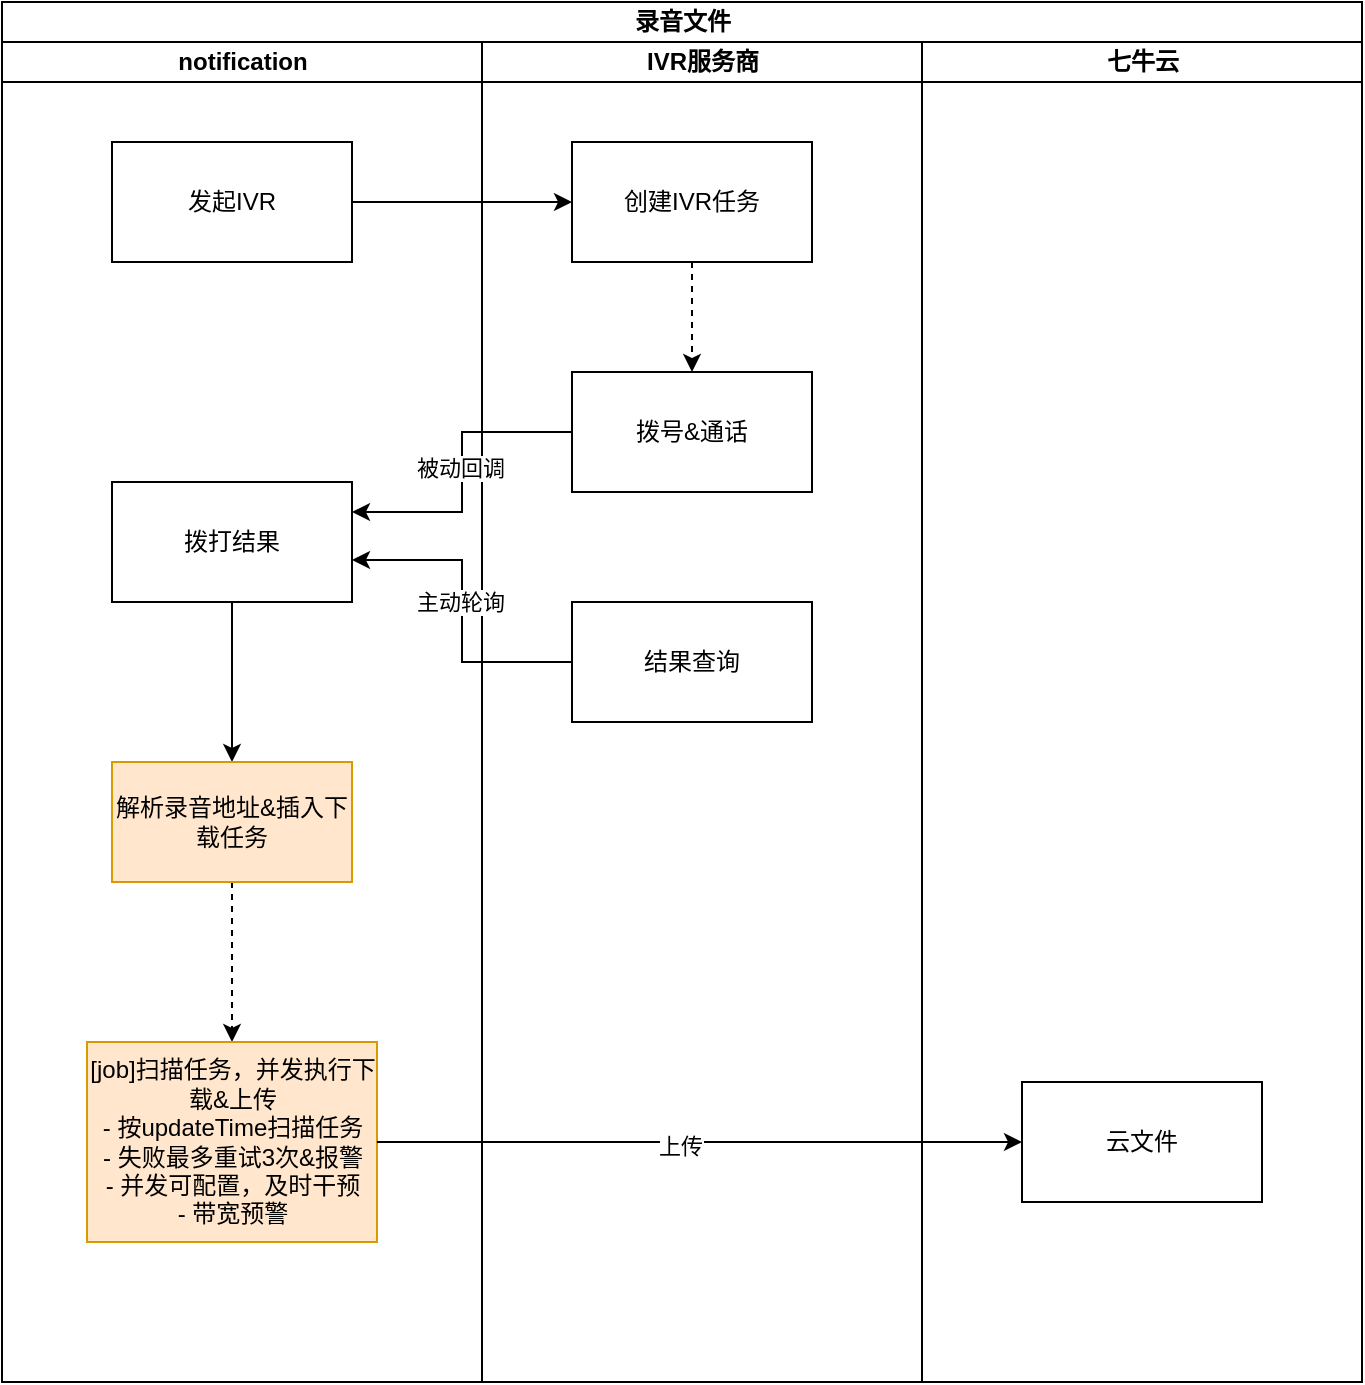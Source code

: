 <mxfile version="24.4.13" type="github">
  <diagram name="第 1 页" id="ruObpeMu40LA795dVUHB">
    <mxGraphModel dx="1434" dy="786" grid="1" gridSize="10" guides="1" tooltips="1" connect="1" arrows="1" fold="1" page="1" pageScale="1" pageWidth="827" pageHeight="1169" math="0" shadow="0">
      <root>
        <mxCell id="0" />
        <mxCell id="1" parent="0" />
        <mxCell id="W8vYtDV4f-9OD0nS3D89-1" value="录音文件" style="swimlane;childLayout=stackLayout;resizeParent=1;resizeParentMax=0;startSize=20;html=1;" vertex="1" parent="1">
          <mxGeometry x="40" y="40" width="680" height="690" as="geometry" />
        </mxCell>
        <mxCell id="W8vYtDV4f-9OD0nS3D89-2" value="notification" style="swimlane;startSize=20;html=1;" vertex="1" parent="W8vYtDV4f-9OD0nS3D89-1">
          <mxGeometry y="20" width="240" height="670" as="geometry" />
        </mxCell>
        <mxCell id="W8vYtDV4f-9OD0nS3D89-6" value="发起IVR" style="rounded=0;whiteSpace=wrap;html=1;" vertex="1" parent="W8vYtDV4f-9OD0nS3D89-2">
          <mxGeometry x="55" y="50" width="120" height="60" as="geometry" />
        </mxCell>
        <mxCell id="W8vYtDV4f-9OD0nS3D89-18" value="" style="edgeStyle=orthogonalEdgeStyle;rounded=0;orthogonalLoop=1;jettySize=auto;html=1;" edge="1" parent="W8vYtDV4f-9OD0nS3D89-2" source="W8vYtDV4f-9OD0nS3D89-11" target="W8vYtDV4f-9OD0nS3D89-17">
          <mxGeometry relative="1" as="geometry" />
        </mxCell>
        <mxCell id="W8vYtDV4f-9OD0nS3D89-11" value="拨打结果" style="rounded=0;whiteSpace=wrap;html=1;" vertex="1" parent="W8vYtDV4f-9OD0nS3D89-2">
          <mxGeometry x="55" y="220" width="120" height="60" as="geometry" />
        </mxCell>
        <mxCell id="W8vYtDV4f-9OD0nS3D89-20" value="" style="edgeStyle=orthogonalEdgeStyle;rounded=0;orthogonalLoop=1;jettySize=auto;html=1;dashed=1;" edge="1" parent="W8vYtDV4f-9OD0nS3D89-2" source="W8vYtDV4f-9OD0nS3D89-17" target="W8vYtDV4f-9OD0nS3D89-19">
          <mxGeometry relative="1" as="geometry" />
        </mxCell>
        <mxCell id="W8vYtDV4f-9OD0nS3D89-17" value="解析录音地址&amp;amp;插入下载任务" style="rounded=0;whiteSpace=wrap;html=1;fillColor=#ffe6cc;strokeColor=#d79b00;" vertex="1" parent="W8vYtDV4f-9OD0nS3D89-2">
          <mxGeometry x="55" y="360" width="120" height="60" as="geometry" />
        </mxCell>
        <mxCell id="W8vYtDV4f-9OD0nS3D89-19" value="[job]扫描任务，并发执行下载&amp;amp;上传&lt;div&gt;- 按updateTime扫描任务&lt;/div&gt;&lt;div&gt;- 失败最多重试3次&amp;amp;报警&lt;/div&gt;&lt;div&gt;- 并发可配置，及时干预&lt;/div&gt;&lt;div&gt;- 带宽预警&lt;/div&gt;" style="rounded=0;whiteSpace=wrap;html=1;fillColor=#ffe6cc;strokeColor=#d79b00;" vertex="1" parent="W8vYtDV4f-9OD0nS3D89-2">
          <mxGeometry x="42.5" y="500" width="145" height="100" as="geometry" />
        </mxCell>
        <mxCell id="W8vYtDV4f-9OD0nS3D89-3" value="IVR服务商" style="swimlane;startSize=20;html=1;" vertex="1" parent="W8vYtDV4f-9OD0nS3D89-1">
          <mxGeometry x="240" y="20" width="220" height="670" as="geometry" />
        </mxCell>
        <mxCell id="W8vYtDV4f-9OD0nS3D89-10" value="" style="edgeStyle=orthogonalEdgeStyle;rounded=0;orthogonalLoop=1;jettySize=auto;html=1;dashed=1;" edge="1" parent="W8vYtDV4f-9OD0nS3D89-3" source="W8vYtDV4f-9OD0nS3D89-7" target="W8vYtDV4f-9OD0nS3D89-9">
          <mxGeometry relative="1" as="geometry" />
        </mxCell>
        <mxCell id="W8vYtDV4f-9OD0nS3D89-7" value="创建IVR任务" style="rounded=0;whiteSpace=wrap;html=1;" vertex="1" parent="W8vYtDV4f-9OD0nS3D89-3">
          <mxGeometry x="45" y="50" width="120" height="60" as="geometry" />
        </mxCell>
        <mxCell id="W8vYtDV4f-9OD0nS3D89-9" value="拨号&amp;amp;通话" style="rounded=0;whiteSpace=wrap;html=1;" vertex="1" parent="W8vYtDV4f-9OD0nS3D89-3">
          <mxGeometry x="45" y="165" width="120" height="60" as="geometry" />
        </mxCell>
        <mxCell id="W8vYtDV4f-9OD0nS3D89-13" value="结果查询" style="rounded=0;whiteSpace=wrap;html=1;" vertex="1" parent="W8vYtDV4f-9OD0nS3D89-3">
          <mxGeometry x="45" y="280" width="120" height="60" as="geometry" />
        </mxCell>
        <mxCell id="W8vYtDV4f-9OD0nS3D89-4" value="七牛云" style="swimlane;startSize=20;html=1;" vertex="1" parent="W8vYtDV4f-9OD0nS3D89-1">
          <mxGeometry x="460" y="20" width="220" height="670" as="geometry" />
        </mxCell>
        <mxCell id="W8vYtDV4f-9OD0nS3D89-26" value="云文件" style="rounded=0;whiteSpace=wrap;html=1;" vertex="1" parent="W8vYtDV4f-9OD0nS3D89-4">
          <mxGeometry x="50" y="520" width="120" height="60" as="geometry" />
        </mxCell>
        <mxCell id="W8vYtDV4f-9OD0nS3D89-8" value="" style="edgeStyle=orthogonalEdgeStyle;rounded=0;orthogonalLoop=1;jettySize=auto;html=1;" edge="1" parent="W8vYtDV4f-9OD0nS3D89-1" source="W8vYtDV4f-9OD0nS3D89-6" target="W8vYtDV4f-9OD0nS3D89-7">
          <mxGeometry relative="1" as="geometry" />
        </mxCell>
        <mxCell id="W8vYtDV4f-9OD0nS3D89-12" value="" style="edgeStyle=orthogonalEdgeStyle;rounded=0;orthogonalLoop=1;jettySize=auto;html=1;entryX=1;entryY=0.25;entryDx=0;entryDy=0;" edge="1" parent="W8vYtDV4f-9OD0nS3D89-1" source="W8vYtDV4f-9OD0nS3D89-9" target="W8vYtDV4f-9OD0nS3D89-11">
          <mxGeometry relative="1" as="geometry" />
        </mxCell>
        <mxCell id="W8vYtDV4f-9OD0nS3D89-15" value="被动回调" style="edgeLabel;html=1;align=center;verticalAlign=middle;resizable=0;points=[];" vertex="1" connectable="0" parent="W8vYtDV4f-9OD0nS3D89-12">
          <mxGeometry x="-0.027" y="-1" relative="1" as="geometry">
            <mxPoint as="offset" />
          </mxGeometry>
        </mxCell>
        <mxCell id="W8vYtDV4f-9OD0nS3D89-14" style="edgeStyle=orthogonalEdgeStyle;rounded=0;orthogonalLoop=1;jettySize=auto;html=1;entryX=1;entryY=0.65;entryDx=0;entryDy=0;entryPerimeter=0;" edge="1" parent="W8vYtDV4f-9OD0nS3D89-1" source="W8vYtDV4f-9OD0nS3D89-13" target="W8vYtDV4f-9OD0nS3D89-11">
          <mxGeometry relative="1" as="geometry" />
        </mxCell>
        <mxCell id="W8vYtDV4f-9OD0nS3D89-16" value="主动轮询" style="edgeLabel;html=1;align=center;verticalAlign=middle;resizable=0;points=[];" vertex="1" connectable="0" parent="W8vYtDV4f-9OD0nS3D89-14">
          <mxGeometry x="0.056" y="1" relative="1" as="geometry">
            <mxPoint as="offset" />
          </mxGeometry>
        </mxCell>
        <mxCell id="W8vYtDV4f-9OD0nS3D89-25" style="edgeStyle=orthogonalEdgeStyle;rounded=0;orthogonalLoop=1;jettySize=auto;html=1;entryX=0;entryY=0.5;entryDx=0;entryDy=0;" edge="1" parent="W8vYtDV4f-9OD0nS3D89-1" source="W8vYtDV4f-9OD0nS3D89-19" target="W8vYtDV4f-9OD0nS3D89-26">
          <mxGeometry relative="1" as="geometry">
            <mxPoint x="520" y="550" as="targetPoint" />
          </mxGeometry>
        </mxCell>
        <mxCell id="W8vYtDV4f-9OD0nS3D89-27" value="上传" style="edgeLabel;html=1;align=center;verticalAlign=middle;resizable=0;points=[];" vertex="1" connectable="0" parent="W8vYtDV4f-9OD0nS3D89-25">
          <mxGeometry x="-0.067" y="-2" relative="1" as="geometry">
            <mxPoint x="1" as="offset" />
          </mxGeometry>
        </mxCell>
      </root>
    </mxGraphModel>
  </diagram>
</mxfile>
